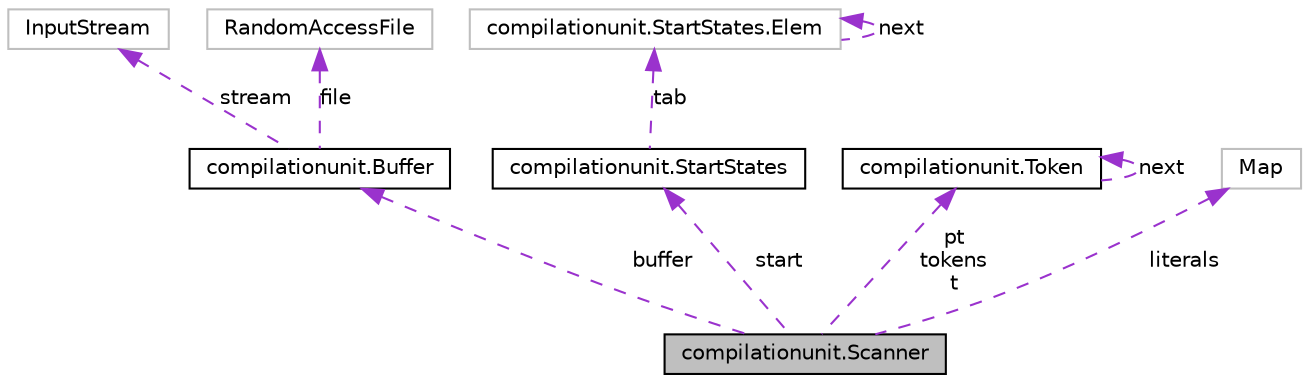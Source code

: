 digraph G
{
  edge [fontname="Helvetica",fontsize="10",labelfontname="Helvetica",labelfontsize="10"];
  node [fontname="Helvetica",fontsize="10",shape=record];
  Node1 [label="compilationunit.Scanner",height=0.2,width=0.4,color="black", fillcolor="grey75", style="filled" fontcolor="black"];
  Node2 -> Node1 [dir=back,color="darkorchid3",fontsize="10",style="dashed",label="buffer",fontname="Helvetica"];
  Node2 [label="compilationunit.Buffer",height=0.2,width=0.4,color="black", fillcolor="white", style="filled",URL="$classcompilationunit_1_1_buffer.html"];
  Node3 -> Node2 [dir=back,color="darkorchid3",fontsize="10",style="dashed",label="stream",fontname="Helvetica"];
  Node3 [label="InputStream",height=0.2,width=0.4,color="grey75", fillcolor="white", style="filled"];
  Node4 -> Node2 [dir=back,color="darkorchid3",fontsize="10",style="dashed",label="file",fontname="Helvetica"];
  Node4 [label="RandomAccessFile",height=0.2,width=0.4,color="grey75", fillcolor="white", style="filled"];
  Node5 -> Node1 [dir=back,color="darkorchid3",fontsize="10",style="dashed",label="start",fontname="Helvetica"];
  Node5 [label="compilationunit.StartStates",height=0.2,width=0.4,color="black", fillcolor="white", style="filled",URL="$classcompilationunit_1_1_start_states.html"];
  Node6 -> Node5 [dir=back,color="darkorchid3",fontsize="10",style="dashed",label="tab",fontname="Helvetica"];
  Node6 [label="compilationunit.StartStates.Elem",height=0.2,width=0.4,color="grey75", fillcolor="white", style="filled"];
  Node6 -> Node6 [dir=back,color="darkorchid3",fontsize="10",style="dashed",label="next",fontname="Helvetica"];
  Node7 -> Node1 [dir=back,color="darkorchid3",fontsize="10",style="dashed",label="pt\ntokens\nt",fontname="Helvetica"];
  Node7 [label="compilationunit.Token",height=0.2,width=0.4,color="black", fillcolor="white", style="filled",URL="$classcompilationunit_1_1_token.html"];
  Node7 -> Node7 [dir=back,color="darkorchid3",fontsize="10",style="dashed",label="next",fontname="Helvetica"];
  Node8 -> Node1 [dir=back,color="darkorchid3",fontsize="10",style="dashed",label="literals",fontname="Helvetica"];
  Node8 [label="Map",height=0.2,width=0.4,color="grey75", fillcolor="white", style="filled"];
}
